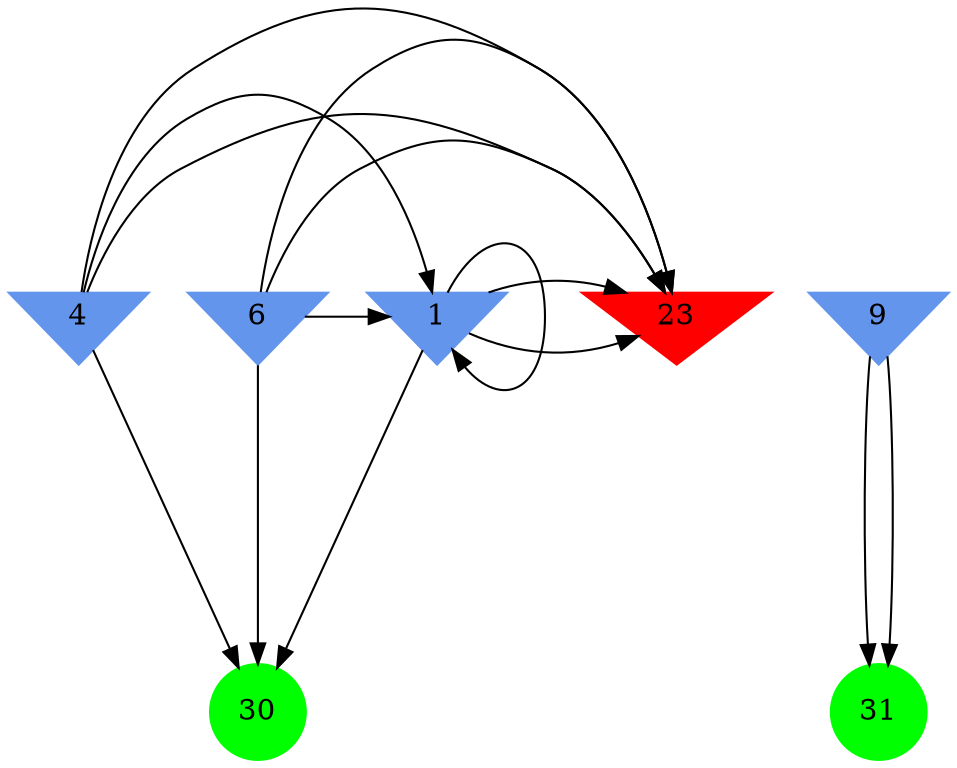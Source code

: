 digraph brain {
	ranksep=2.0;
	1 [shape=invtriangle,style=filled,color=cornflowerblue];
	4 [shape=invtriangle,style=filled,color=cornflowerblue];
	6 [shape=invtriangle,style=filled,color=cornflowerblue];
	9 [shape=invtriangle,style=filled,color=cornflowerblue];
	23 [shape=invtriangle,style=filled,color=red];
	30 [shape=circle,style=filled,color=green];
	31 [shape=circle,style=filled,color=green];
	9	->	31;
	9	->	31;
	4	->	23;
	4	->	1;
	4	->	23;
	4	->	30;
	6	->	23;
	6	->	1;
	6	->	23;
	6	->	30;
	1	->	23;
	1	->	1;
	1	->	23;
	1	->	30;
	{ rank=same; 1; 4; 6; 9; 23; }
	{ rank=same; }
	{ rank=same; 30; 31; }
}
